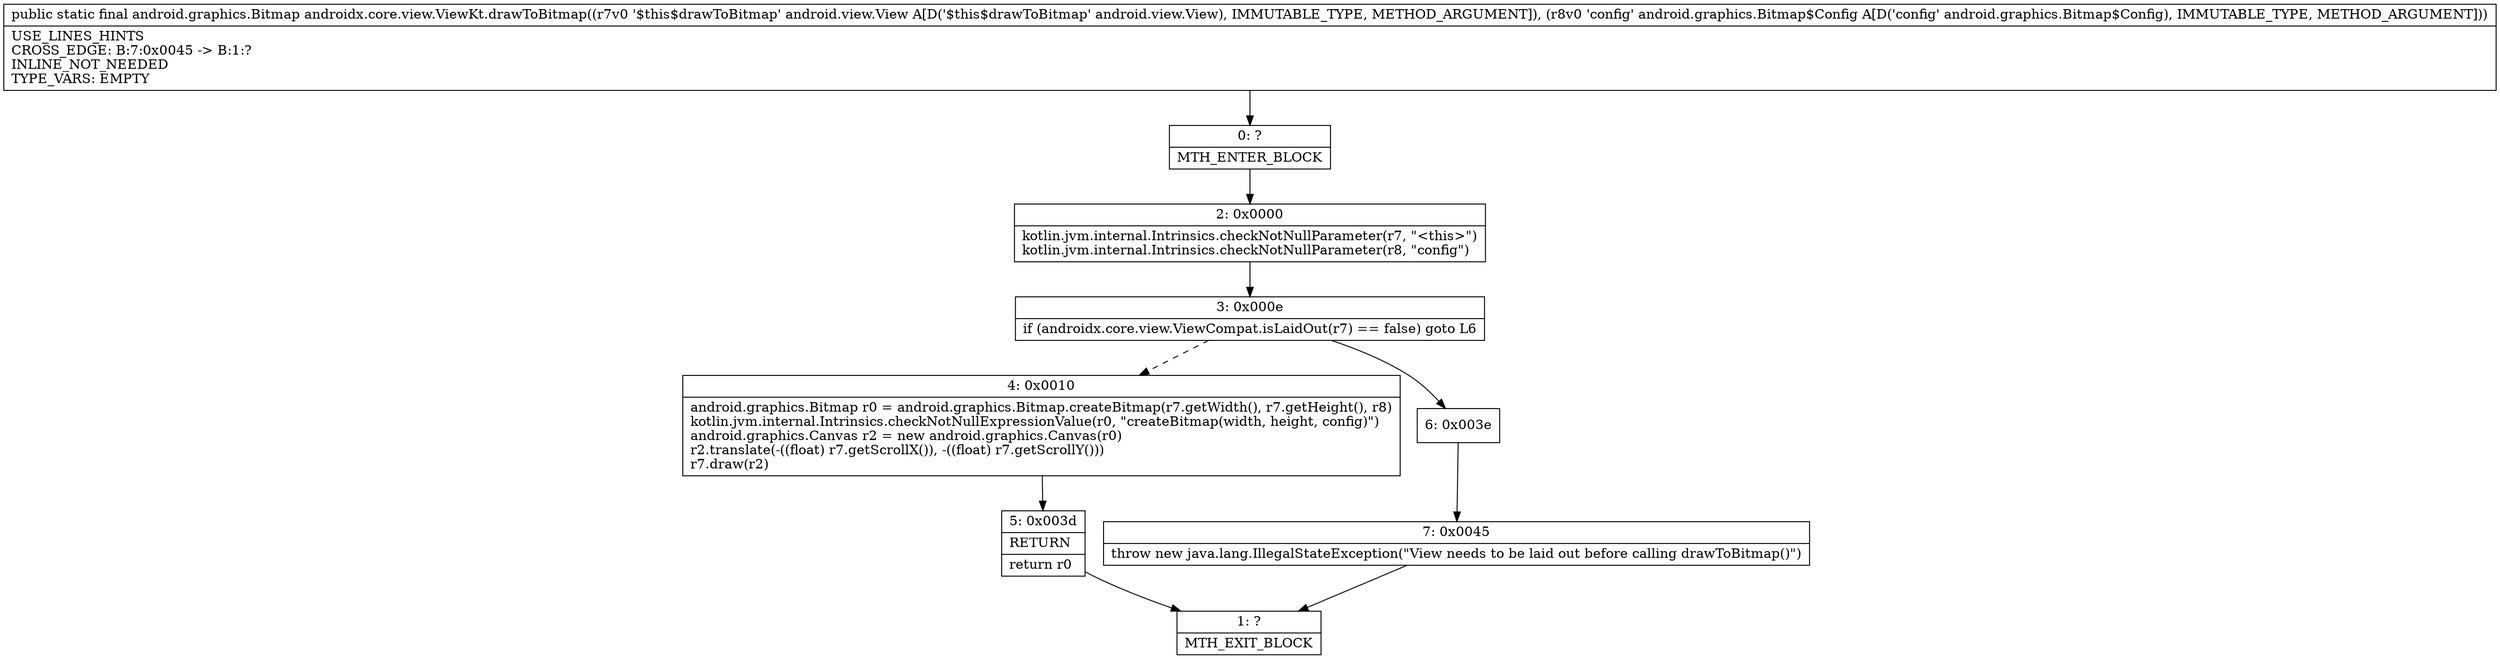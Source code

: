 digraph "CFG forandroidx.core.view.ViewKt.drawToBitmap(Landroid\/view\/View;Landroid\/graphics\/Bitmap$Config;)Landroid\/graphics\/Bitmap;" {
Node_0 [shape=record,label="{0\:\ ?|MTH_ENTER_BLOCK\l}"];
Node_2 [shape=record,label="{2\:\ 0x0000|kotlin.jvm.internal.Intrinsics.checkNotNullParameter(r7, \"\<this\>\")\lkotlin.jvm.internal.Intrinsics.checkNotNullParameter(r8, \"config\")\l}"];
Node_3 [shape=record,label="{3\:\ 0x000e|if (androidx.core.view.ViewCompat.isLaidOut(r7) == false) goto L6\l}"];
Node_4 [shape=record,label="{4\:\ 0x0010|android.graphics.Bitmap r0 = android.graphics.Bitmap.createBitmap(r7.getWidth(), r7.getHeight(), r8)\lkotlin.jvm.internal.Intrinsics.checkNotNullExpressionValue(r0, \"createBitmap(width, height, config)\")\landroid.graphics.Canvas r2 = new android.graphics.Canvas(r0)\lr2.translate(\-((float) r7.getScrollX()), \-((float) r7.getScrollY()))\lr7.draw(r2)\l}"];
Node_5 [shape=record,label="{5\:\ 0x003d|RETURN\l|return r0\l}"];
Node_1 [shape=record,label="{1\:\ ?|MTH_EXIT_BLOCK\l}"];
Node_6 [shape=record,label="{6\:\ 0x003e}"];
Node_7 [shape=record,label="{7\:\ 0x0045|throw new java.lang.IllegalStateException(\"View needs to be laid out before calling drawToBitmap()\")\l}"];
MethodNode[shape=record,label="{public static final android.graphics.Bitmap androidx.core.view.ViewKt.drawToBitmap((r7v0 '$this$drawToBitmap' android.view.View A[D('$this$drawToBitmap' android.view.View), IMMUTABLE_TYPE, METHOD_ARGUMENT]), (r8v0 'config' android.graphics.Bitmap$Config A[D('config' android.graphics.Bitmap$Config), IMMUTABLE_TYPE, METHOD_ARGUMENT]))  | USE_LINES_HINTS\lCROSS_EDGE: B:7:0x0045 \-\> B:1:?\lINLINE_NOT_NEEDED\lTYPE_VARS: EMPTY\l}"];
MethodNode -> Node_0;Node_0 -> Node_2;
Node_2 -> Node_3;
Node_3 -> Node_4[style=dashed];
Node_3 -> Node_6;
Node_4 -> Node_5;
Node_5 -> Node_1;
Node_6 -> Node_7;
Node_7 -> Node_1;
}

